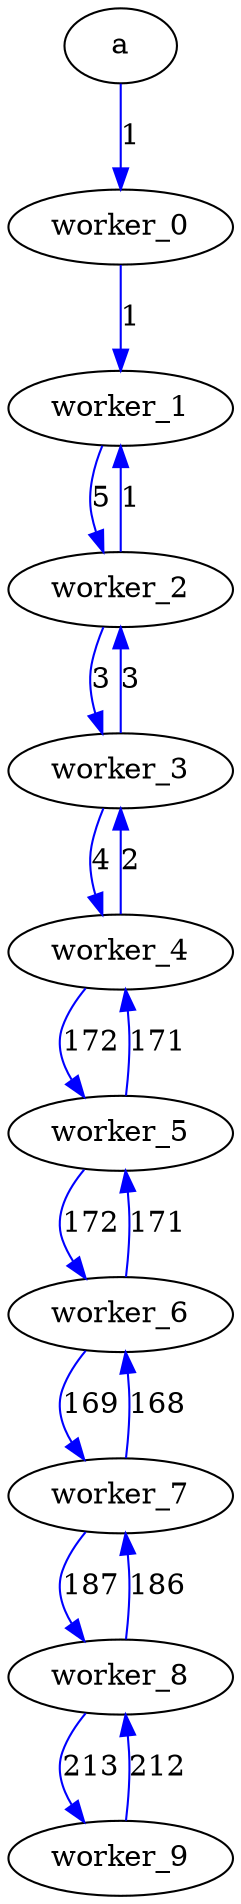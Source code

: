 digraph G{
edge[color=blue];
a->worker_0[label="1"];
edge[color=blue];
worker_0->worker_1[label="1"];
edge[color=blue];
worker_2->worker_1[label="1"];
edge[color=blue];
worker_1->worker_2[label="5"];
edge[color=blue];
worker_3->worker_2[label="3"];
edge[color=blue];
worker_2->worker_3[label="3"];
edge[color=blue];
worker_4->worker_3[label="2"];
edge[color=blue];
worker_3->worker_4[label="4"];
edge[color=blue];
worker_5->worker_4[label="171"];
edge[color=blue];
worker_4->worker_5[label="172"];
edge[color=blue];
worker_6->worker_5[label="171"];
edge[color=blue];
worker_5->worker_6[label="172"];
edge[color=blue];
worker_7->worker_6[label="168"];
edge[color=blue];
worker_6->worker_7[label="169"];
edge[color=blue];
worker_8->worker_7[label="186"];
edge[color=blue];
worker_7->worker_8[label="187"];
edge[color=blue];
worker_9->worker_8[label="212"];
edge[color=blue];
worker_8->worker_9[label="213"];
}
